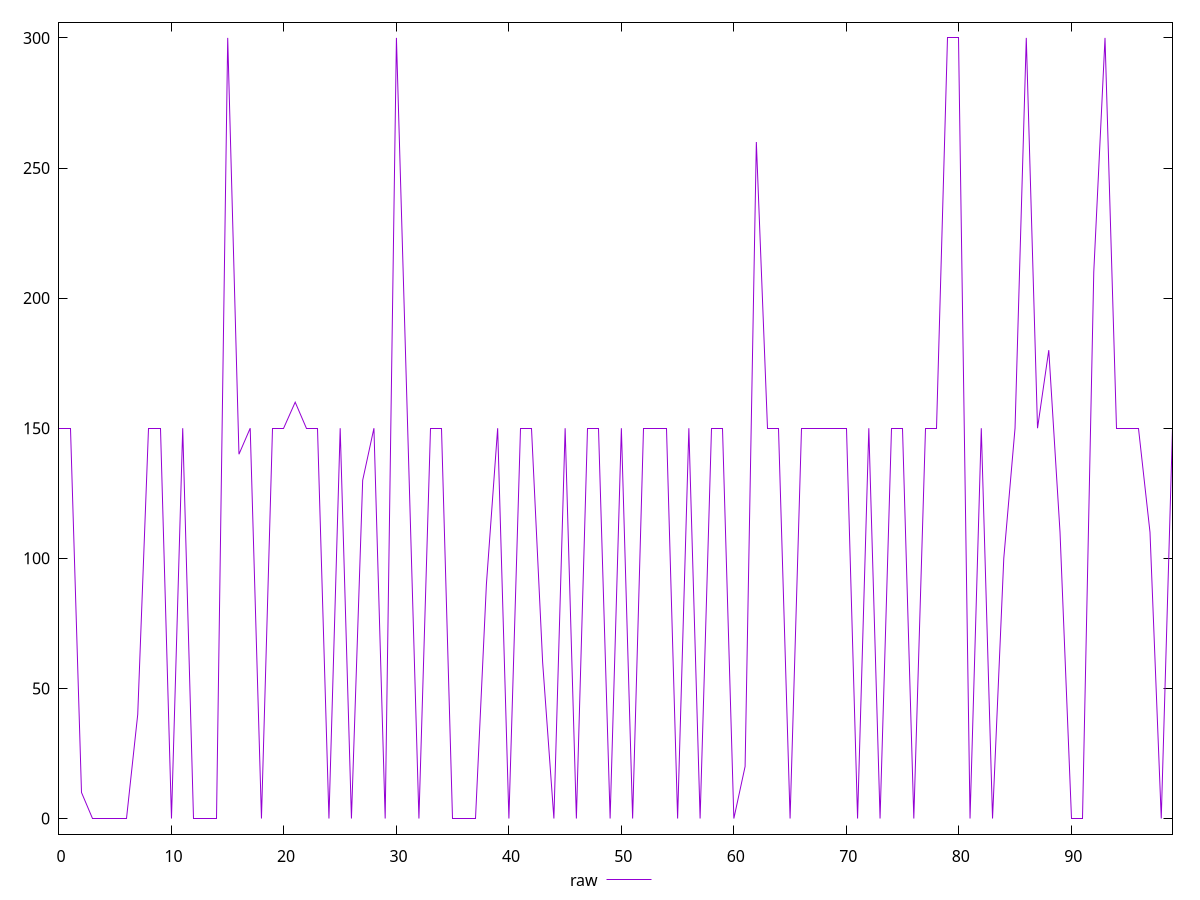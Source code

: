 reset

$raw <<EOF
0 150
1 150
2 10
3 0
4 0
5 0
6 0
7 40
8 150
9 150
10 0
11 150
12 0
13 0
14 0
15 300
16 140
17 150
18 0
19 150
20 150
21 160
22 150
23 150
24 0
25 150
26 0
27 130
28 150
29 0
30 300
31 150
32 0
33 150
34 150
35 0
36 0
37 0
38 90
39 150
40 0
41 150
42 150
43 60
44 0
45 150
46 0
47 150
48 150
49 0
50 150
51 0
52 150
53 150
54 150
55 0
56 150
57 0
58 150
59 150
60 0
61 20
62 260
63 150
64 150
65 0
66 150
67 150
68 150
69 150
70 150
71 0
72 150
73 0
74 150
75 150
76 0
77 150
78 150
79 300
80 300
81 0
82 150
83 0
84 100
85 150
86 300
87 150
88 180
89 110
90 0
91 0
92 210
93 300
94 150
95 150
96 150
97 110
98 0
99 150
EOF

set key outside below
set xrange [0:99]
set yrange [-6:306]
set trange [-6:306]
set terminal svg size 640, 500 enhanced background rgb 'white'
set output "reprap/uses-optimized-images/samples/pages+cached+noexternal+nomedia+nocss/raw/values.svg"

plot $raw title "raw" with line

reset
